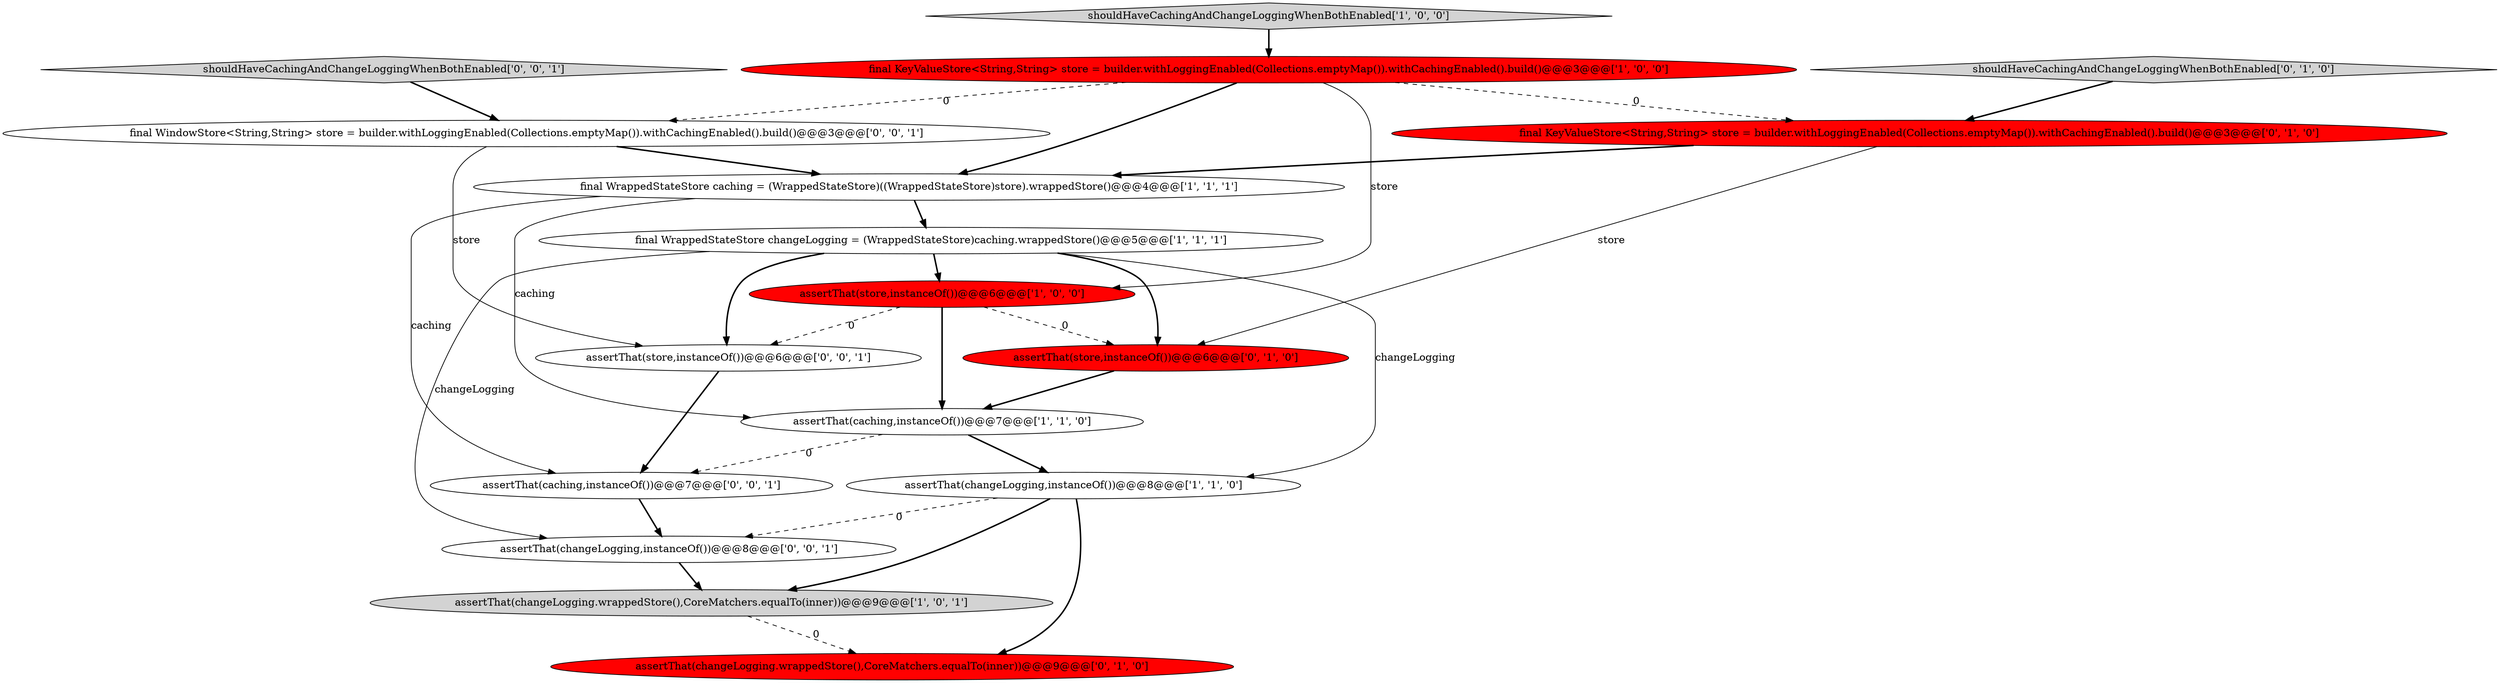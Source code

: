 digraph {
0 [style = filled, label = "final WrappedStateStore changeLogging = (WrappedStateStore)caching.wrappedStore()@@@5@@@['1', '1', '1']", fillcolor = white, shape = ellipse image = "AAA0AAABBB1BBB"];
9 [style = filled, label = "assertThat(store,instanceOf())@@@6@@@['0', '1', '0']", fillcolor = red, shape = ellipse image = "AAA1AAABBB2BBB"];
1 [style = filled, label = "final KeyValueStore<String,String> store = builder.withLoggingEnabled(Collections.emptyMap()).withCachingEnabled().build()@@@3@@@['1', '0', '0']", fillcolor = red, shape = ellipse image = "AAA1AAABBB1BBB"];
16 [style = filled, label = "assertThat(store,instanceOf())@@@6@@@['0', '0', '1']", fillcolor = white, shape = ellipse image = "AAA0AAABBB3BBB"];
5 [style = filled, label = "assertThat(changeLogging.wrappedStore(),CoreMatchers.equalTo(inner))@@@9@@@['1', '0', '1']", fillcolor = lightgray, shape = ellipse image = "AAA0AAABBB1BBB"];
7 [style = filled, label = "assertThat(changeLogging,instanceOf())@@@8@@@['1', '1', '0']", fillcolor = white, shape = ellipse image = "AAA0AAABBB1BBB"];
2 [style = filled, label = "assertThat(store,instanceOf())@@@6@@@['1', '0', '0']", fillcolor = red, shape = ellipse image = "AAA1AAABBB1BBB"];
8 [style = filled, label = "final KeyValueStore<String,String> store = builder.withLoggingEnabled(Collections.emptyMap()).withCachingEnabled().build()@@@3@@@['0', '1', '0']", fillcolor = red, shape = ellipse image = "AAA1AAABBB2BBB"];
3 [style = filled, label = "shouldHaveCachingAndChangeLoggingWhenBothEnabled['1', '0', '0']", fillcolor = lightgray, shape = diamond image = "AAA0AAABBB1BBB"];
14 [style = filled, label = "final WindowStore<String,String> store = builder.withLoggingEnabled(Collections.emptyMap()).withCachingEnabled().build()@@@3@@@['0', '0', '1']", fillcolor = white, shape = ellipse image = "AAA0AAABBB3BBB"];
15 [style = filled, label = "assertThat(caching,instanceOf())@@@7@@@['0', '0', '1']", fillcolor = white, shape = ellipse image = "AAA0AAABBB3BBB"];
10 [style = filled, label = "assertThat(changeLogging.wrappedStore(),CoreMatchers.equalTo(inner))@@@9@@@['0', '1', '0']", fillcolor = red, shape = ellipse image = "AAA1AAABBB2BBB"];
6 [style = filled, label = "assertThat(caching,instanceOf())@@@7@@@['1', '1', '0']", fillcolor = white, shape = ellipse image = "AAA0AAABBB1BBB"];
11 [style = filled, label = "shouldHaveCachingAndChangeLoggingWhenBothEnabled['0', '1', '0']", fillcolor = lightgray, shape = diamond image = "AAA0AAABBB2BBB"];
12 [style = filled, label = "assertThat(changeLogging,instanceOf())@@@8@@@['0', '0', '1']", fillcolor = white, shape = ellipse image = "AAA0AAABBB3BBB"];
4 [style = filled, label = "final WrappedStateStore caching = (WrappedStateStore)((WrappedStateStore)store).wrappedStore()@@@4@@@['1', '1', '1']", fillcolor = white, shape = ellipse image = "AAA0AAABBB1BBB"];
13 [style = filled, label = "shouldHaveCachingAndChangeLoggingWhenBothEnabled['0', '0', '1']", fillcolor = lightgray, shape = diamond image = "AAA0AAABBB3BBB"];
16->15 [style = bold, label=""];
4->15 [style = solid, label="caching"];
0->16 [style = bold, label=""];
1->4 [style = bold, label=""];
0->9 [style = bold, label=""];
12->5 [style = bold, label=""];
3->1 [style = bold, label=""];
1->14 [style = dashed, label="0"];
7->10 [style = bold, label=""];
2->6 [style = bold, label=""];
0->2 [style = bold, label=""];
1->2 [style = solid, label="store"];
9->6 [style = bold, label=""];
4->0 [style = bold, label=""];
0->7 [style = solid, label="changeLogging"];
8->9 [style = solid, label="store"];
7->5 [style = bold, label=""];
5->10 [style = dashed, label="0"];
6->15 [style = dashed, label="0"];
2->9 [style = dashed, label="0"];
2->16 [style = dashed, label="0"];
7->12 [style = dashed, label="0"];
11->8 [style = bold, label=""];
1->8 [style = dashed, label="0"];
15->12 [style = bold, label=""];
8->4 [style = bold, label=""];
6->7 [style = bold, label=""];
0->12 [style = solid, label="changeLogging"];
13->14 [style = bold, label=""];
4->6 [style = solid, label="caching"];
14->16 [style = solid, label="store"];
14->4 [style = bold, label=""];
}
